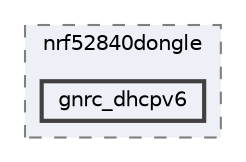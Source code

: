 digraph "/home/mj/Desktop/IoT-Chat-Digitalization/Dongle/gnrc_border_router/bin/nrf52840dongle/gnrc_dhcpv6"
{
 // LATEX_PDF_SIZE
  bgcolor="transparent";
  edge [fontname=Helvetica,fontsize=10,labelfontname=Helvetica,labelfontsize=10];
  node [fontname=Helvetica,fontsize=10,shape=box,height=0.2,width=0.4];
  compound=true
  subgraph clusterdir_9941f7556d96a0e17fefe82cd217bc3a {
    graph [ bgcolor="#edf0f7", pencolor="grey50", label="nrf52840dongle", fontname=Helvetica,fontsize=10 style="filled,dashed", URL="dir_9941f7556d96a0e17fefe82cd217bc3a.html",tooltip=""]
  dir_a7d39e791082ed1fa26b4c984c3f5749 [label="gnrc_dhcpv6", fillcolor="#edf0f7", color="grey25", style="filled,bold", URL="dir_a7d39e791082ed1fa26b4c984c3f5749.html",tooltip=""];
  }
}

